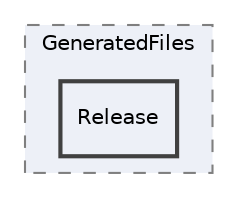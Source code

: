 digraph "App/GeneratedFiles/Release"
{
 // LATEX_PDF_SIZE
  edge [fontname="Helvetica",fontsize="10",labelfontname="Helvetica",labelfontsize="10"];
  node [fontname="Helvetica",fontsize="10",shape=record];
  compound=true
  subgraph clusterdir_b060ca20683e5d8231513feffb07e838 {
    graph [ bgcolor="#edf0f7", pencolor="grey50", style="filled,dashed,", label="GeneratedFiles", fontname="Helvetica", fontsize="10", URL="dir_b060ca20683e5d8231513feffb07e838.html"]
  dir_95639b7cf3705f559752183b400f6726 [shape=box, label="Release", style="filled,bold,", fillcolor="#edf0f7", color="grey25", URL="dir_95639b7cf3705f559752183b400f6726.html"];
  }
}
